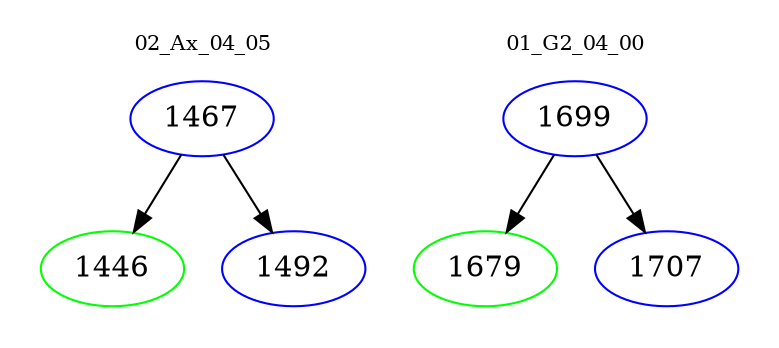 digraph{
subgraph cluster_0 {
color = white
label = "02_Ax_04_05";
fontsize=10;
T0_1467 [label="1467", color="blue"]
T0_1467 -> T0_1446 [color="black"]
T0_1446 [label="1446", color="green"]
T0_1467 -> T0_1492 [color="black"]
T0_1492 [label="1492", color="blue"]
}
subgraph cluster_1 {
color = white
label = "01_G2_04_00";
fontsize=10;
T1_1699 [label="1699", color="blue"]
T1_1699 -> T1_1679 [color="black"]
T1_1679 [label="1679", color="green"]
T1_1699 -> T1_1707 [color="black"]
T1_1707 [label="1707", color="blue"]
}
}
